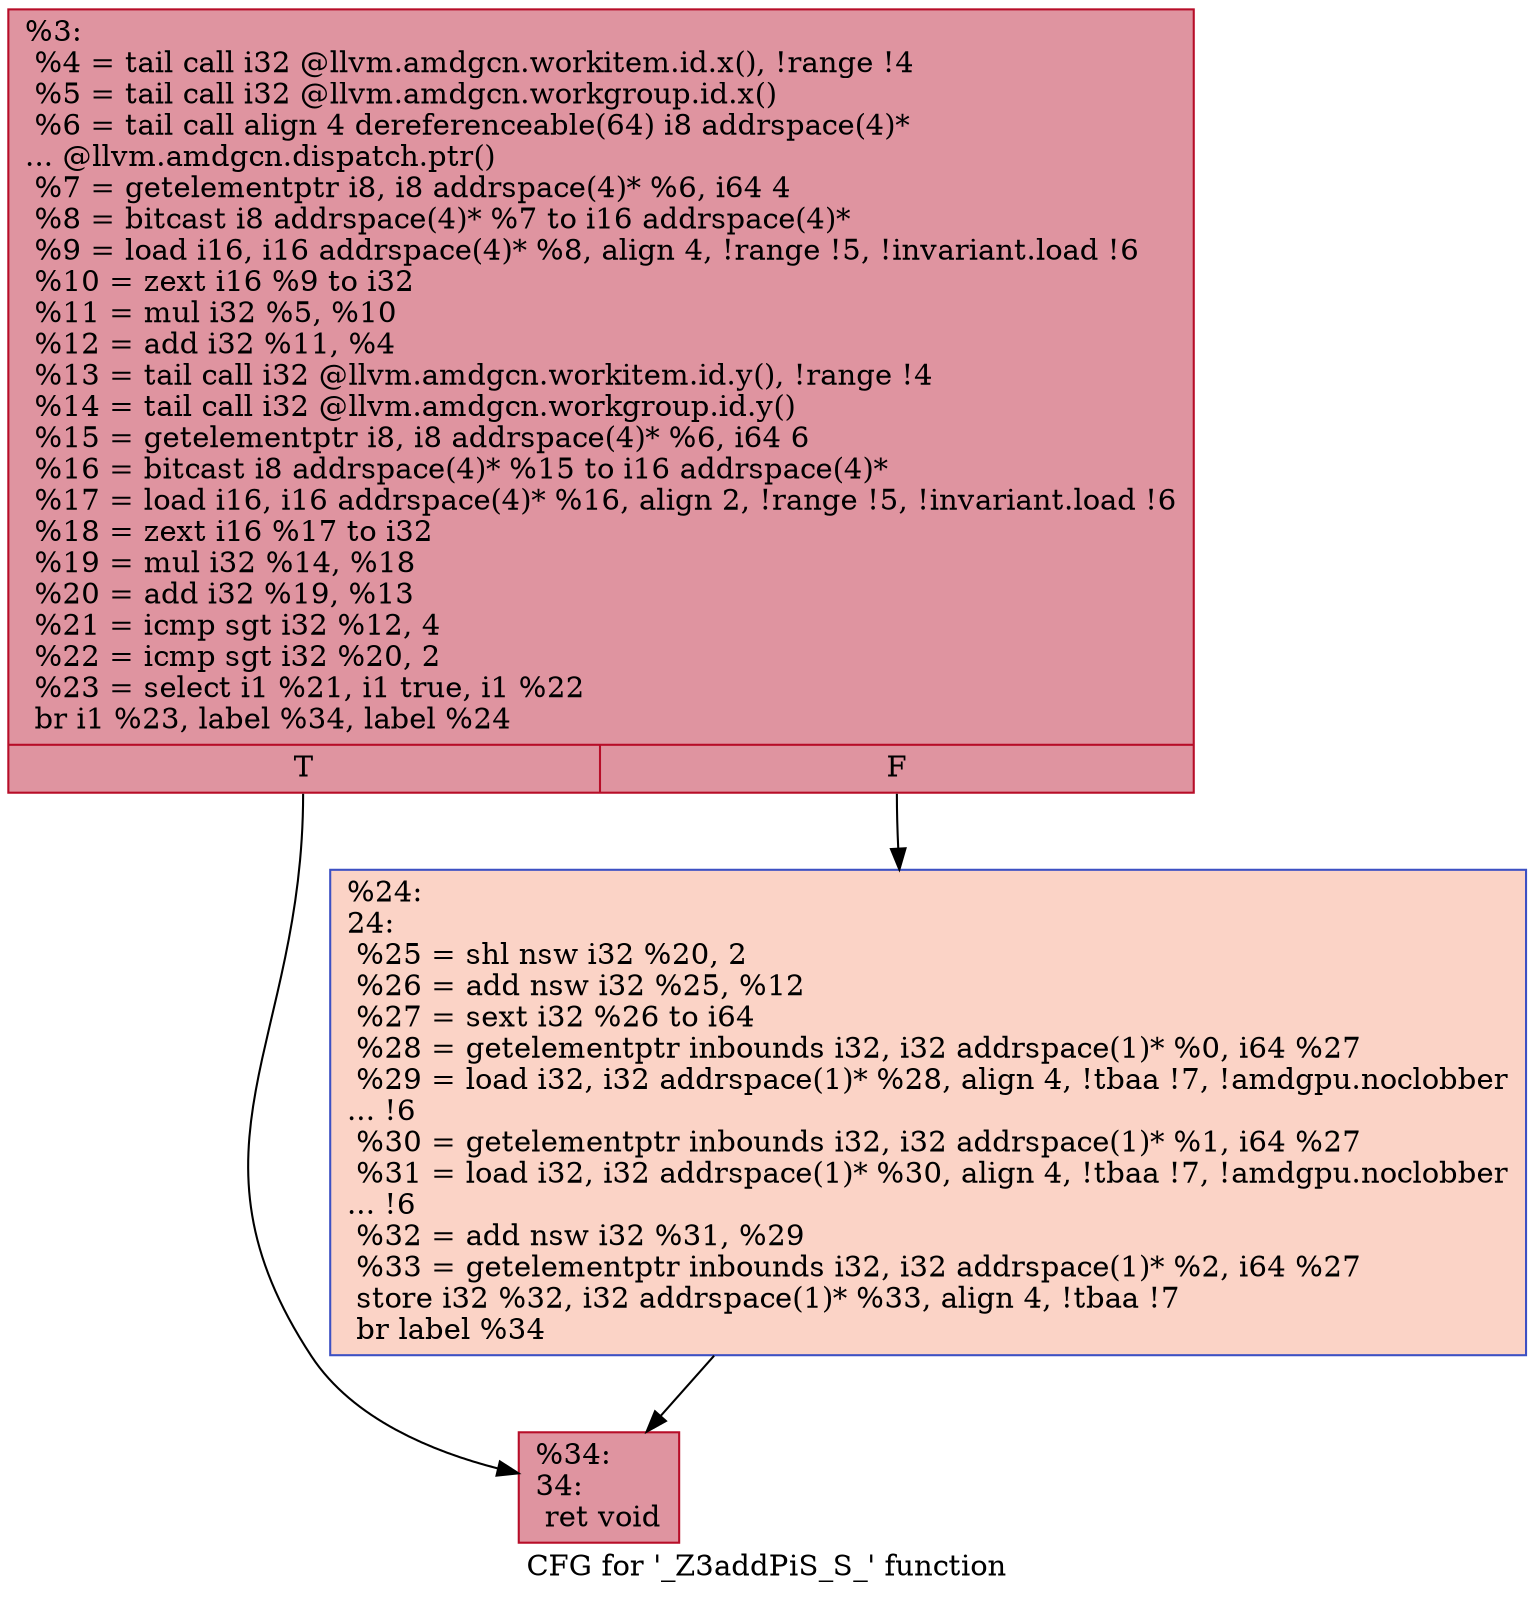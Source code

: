 digraph "CFG for '_Z3addPiS_S_' function" {
	label="CFG for '_Z3addPiS_S_' function";

	Node0x517f340 [shape=record,color="#b70d28ff", style=filled, fillcolor="#b70d2870",label="{%3:\l  %4 = tail call i32 @llvm.amdgcn.workitem.id.x(), !range !4\l  %5 = tail call i32 @llvm.amdgcn.workgroup.id.x()\l  %6 = tail call align 4 dereferenceable(64) i8 addrspace(4)*\l... @llvm.amdgcn.dispatch.ptr()\l  %7 = getelementptr i8, i8 addrspace(4)* %6, i64 4\l  %8 = bitcast i8 addrspace(4)* %7 to i16 addrspace(4)*\l  %9 = load i16, i16 addrspace(4)* %8, align 4, !range !5, !invariant.load !6\l  %10 = zext i16 %9 to i32\l  %11 = mul i32 %5, %10\l  %12 = add i32 %11, %4\l  %13 = tail call i32 @llvm.amdgcn.workitem.id.y(), !range !4\l  %14 = tail call i32 @llvm.amdgcn.workgroup.id.y()\l  %15 = getelementptr i8, i8 addrspace(4)* %6, i64 6\l  %16 = bitcast i8 addrspace(4)* %15 to i16 addrspace(4)*\l  %17 = load i16, i16 addrspace(4)* %16, align 2, !range !5, !invariant.load !6\l  %18 = zext i16 %17 to i32\l  %19 = mul i32 %14, %18\l  %20 = add i32 %19, %13\l  %21 = icmp sgt i32 %12, 4\l  %22 = icmp sgt i32 %20, 2\l  %23 = select i1 %21, i1 true, i1 %22\l  br i1 %23, label %34, label %24\l|{<s0>T|<s1>F}}"];
	Node0x517f340:s0 -> Node0x5182e40;
	Node0x517f340:s1 -> Node0x5182ed0;
	Node0x5182ed0 [shape=record,color="#3d50c3ff", style=filled, fillcolor="#f59c7d70",label="{%24:\l24:                                               \l  %25 = shl nsw i32 %20, 2\l  %26 = add nsw i32 %25, %12\l  %27 = sext i32 %26 to i64\l  %28 = getelementptr inbounds i32, i32 addrspace(1)* %0, i64 %27\l  %29 = load i32, i32 addrspace(1)* %28, align 4, !tbaa !7, !amdgpu.noclobber\l... !6\l  %30 = getelementptr inbounds i32, i32 addrspace(1)* %1, i64 %27\l  %31 = load i32, i32 addrspace(1)* %30, align 4, !tbaa !7, !amdgpu.noclobber\l... !6\l  %32 = add nsw i32 %31, %29\l  %33 = getelementptr inbounds i32, i32 addrspace(1)* %2, i64 %27\l  store i32 %32, i32 addrspace(1)* %33, align 4, !tbaa !7\l  br label %34\l}"];
	Node0x5182ed0 -> Node0x5182e40;
	Node0x5182e40 [shape=record,color="#b70d28ff", style=filled, fillcolor="#b70d2870",label="{%34:\l34:                                               \l  ret void\l}"];
}
